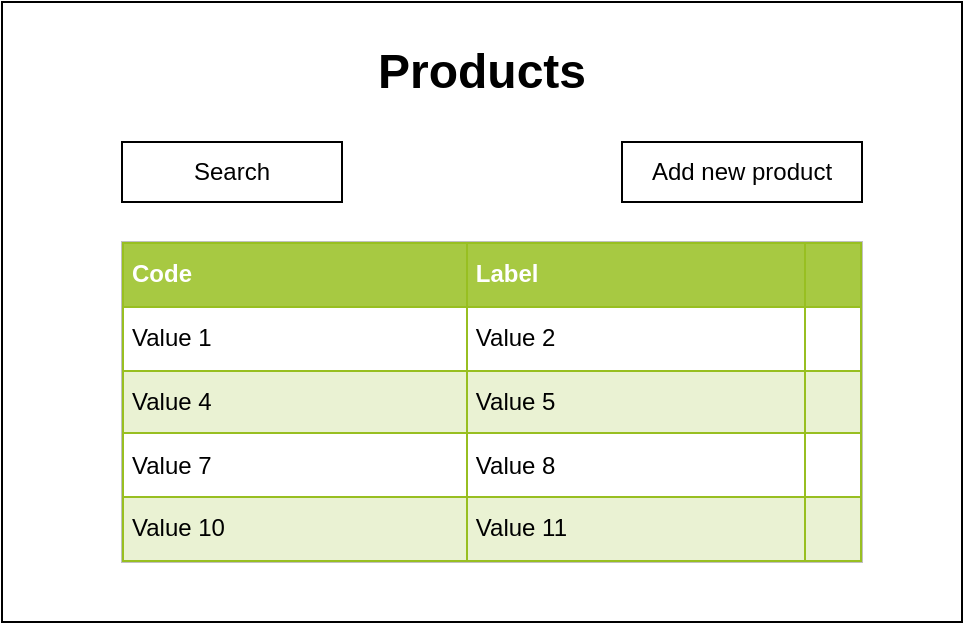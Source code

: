 <mxfile>
    <diagram id="pUXW0zc1fYRgEXSLDfJ8" name="Page-1">
        <mxGraphModel dx="648" dy="288" grid="1" gridSize="10" guides="1" tooltips="1" connect="1" arrows="1" fold="1" page="1" pageScale="1" pageWidth="827" pageHeight="1169" math="0" shadow="0">
            <root>
                <mxCell id="0"/>
                <mxCell id="1" parent="0"/>
                <mxCell id="2" value="" style="rounded=0;whiteSpace=wrap;html=1;" parent="1" vertex="1">
                    <mxGeometry x="40" y="40" width="480" height="310" as="geometry"/>
                </mxCell>
                <mxCell id="3" value="&lt;h1&gt;Products&lt;/h1&gt;" style="text;html=1;strokeColor=none;fillColor=none;align=center;verticalAlign=middle;whiteSpace=wrap;rounded=0;" parent="1" vertex="1">
                    <mxGeometry x="250" y="60" width="60" height="30" as="geometry"/>
                </mxCell>
                <mxCell id="4" value="Search" style="rounded=0;whiteSpace=wrap;html=1;" parent="1" vertex="1">
                    <mxGeometry x="100" y="110" width="110" height="30" as="geometry"/>
                </mxCell>
                <mxCell id="5" value="Add new product" style="rounded=0;whiteSpace=wrap;html=1;" parent="1" vertex="1">
                    <mxGeometry x="350" y="110" width="120" height="30" as="geometry"/>
                </mxCell>
                <mxCell id="6" value="&lt;table border=&quot;1&quot; width=&quot;100%&quot; cellpadding=&quot;4&quot; style=&quot;width: 100% ; height: 100% ; border-collapse: collapse&quot;&gt;&lt;tbody&gt;&lt;tr style=&quot;background-color: #a7c942 ; color: #ffffff ; border: 1px solid #98bf21&quot;&gt;&lt;th align=&quot;left&quot;&gt;Code&lt;/th&gt;&lt;th align=&quot;left&quot;&gt;Label&lt;/th&gt;&lt;th align=&quot;left&quot;&gt;&lt;/th&gt;&lt;/tr&gt;&lt;tr style=&quot;border: 1px solid #98bf21&quot;&gt;&lt;td&gt;Value 1&lt;/td&gt;&lt;td&gt;Value 2&lt;/td&gt;&lt;td&gt;&lt;br&gt;&lt;/td&gt;&lt;/tr&gt;&lt;tr style=&quot;background-color: #eaf2d3 ; border: 1px solid #98bf21&quot;&gt;&lt;td&gt;Value 4&lt;/td&gt;&lt;td&gt;Value 5&lt;/td&gt;&lt;td&gt;&lt;/td&gt;&lt;/tr&gt;&lt;tr style=&quot;border: 1px solid #98bf21&quot;&gt;&lt;td&gt;Value 7&lt;/td&gt;&lt;td&gt;Value 8&lt;/td&gt;&lt;td&gt;&lt;/td&gt;&lt;/tr&gt;&lt;tr style=&quot;background-color: #eaf2d3 ; border: 1px solid #98bf21&quot;&gt;&lt;td&gt;Value 10&lt;/td&gt;&lt;td&gt;Value 11&lt;/td&gt;&lt;td&gt;&lt;br&gt;&lt;/td&gt;&lt;/tr&gt;&lt;/tbody&gt;&lt;/table&gt;" style="text;html=1;strokeColor=#c0c0c0;fillColor=#ffffff;overflow=fill;rounded=0;" parent="1" vertex="1">
                    <mxGeometry x="100" y="160" width="370" height="160" as="geometry"/>
                </mxCell>
            </root>
        </mxGraphModel>
    </diagram>
</mxfile>